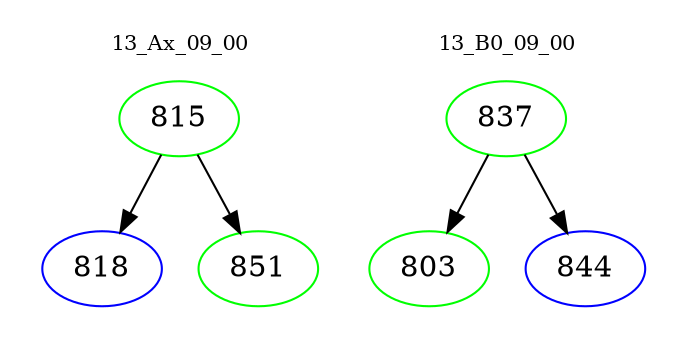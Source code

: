 digraph{
subgraph cluster_0 {
color = white
label = "13_Ax_09_00";
fontsize=10;
T0_815 [label="815", color="green"]
T0_815 -> T0_818 [color="black"]
T0_818 [label="818", color="blue"]
T0_815 -> T0_851 [color="black"]
T0_851 [label="851", color="green"]
}
subgraph cluster_1 {
color = white
label = "13_B0_09_00";
fontsize=10;
T1_837 [label="837", color="green"]
T1_837 -> T1_803 [color="black"]
T1_803 [label="803", color="green"]
T1_837 -> T1_844 [color="black"]
T1_844 [label="844", color="blue"]
}
}
